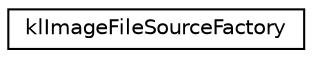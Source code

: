 digraph G
{
  edge [fontname="Helvetica",fontsize="10",labelfontname="Helvetica",labelfontsize="10"];
  node [fontname="Helvetica",fontsize="10",shape=record];
  rankdir=LR;
  Node1 [label="klImageFileSourceFactory",height=0.2,width=0.4,color="black", fillcolor="white", style="filled",URL="$classkl_image_file_source_factory.html"];
}
